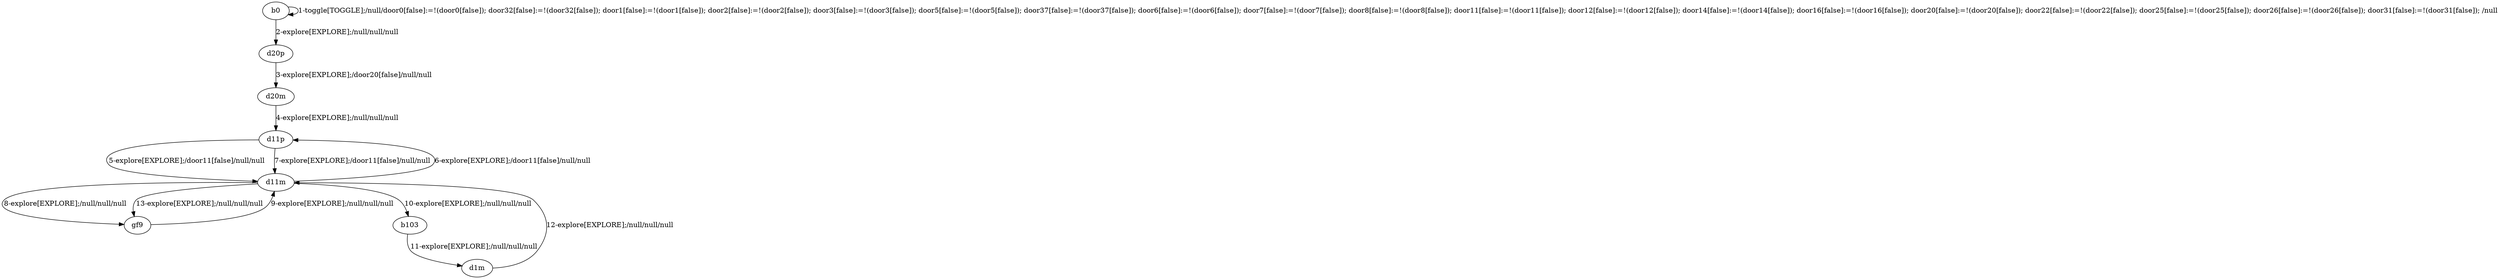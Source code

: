 # Total number of goals covered by this test: 3
# d11m --> gf9
# d1m --> d11m
# gf9 --> d11m

digraph g {
"b0" -> "b0" [label = "1-toggle[TOGGLE];/null/door0[false]:=!(door0[false]); door32[false]:=!(door32[false]); door1[false]:=!(door1[false]); door2[false]:=!(door2[false]); door3[false]:=!(door3[false]); door5[false]:=!(door5[false]); door37[false]:=!(door37[false]); door6[false]:=!(door6[false]); door7[false]:=!(door7[false]); door8[false]:=!(door8[false]); door11[false]:=!(door11[false]); door12[false]:=!(door12[false]); door14[false]:=!(door14[false]); door16[false]:=!(door16[false]); door20[false]:=!(door20[false]); door22[false]:=!(door22[false]); door25[false]:=!(door25[false]); door26[false]:=!(door26[false]); door31[false]:=!(door31[false]); /null"];
"b0" -> "d20p" [label = "2-explore[EXPLORE];/null/null/null"];
"d20p" -> "d20m" [label = "3-explore[EXPLORE];/door20[false]/null/null"];
"d20m" -> "d11p" [label = "4-explore[EXPLORE];/null/null/null"];
"d11p" -> "d11m" [label = "5-explore[EXPLORE];/door11[false]/null/null"];
"d11m" -> "d11p" [label = "6-explore[EXPLORE];/door11[false]/null/null"];
"d11p" -> "d11m" [label = "7-explore[EXPLORE];/door11[false]/null/null"];
"d11m" -> "gf9" [label = "8-explore[EXPLORE];/null/null/null"];
"gf9" -> "d11m" [label = "9-explore[EXPLORE];/null/null/null"];
"d11m" -> "b103" [label = "10-explore[EXPLORE];/null/null/null"];
"b103" -> "d1m" [label = "11-explore[EXPLORE];/null/null/null"];
"d1m" -> "d11m" [label = "12-explore[EXPLORE];/null/null/null"];
"d11m" -> "gf9" [label = "13-explore[EXPLORE];/null/null/null"];
}